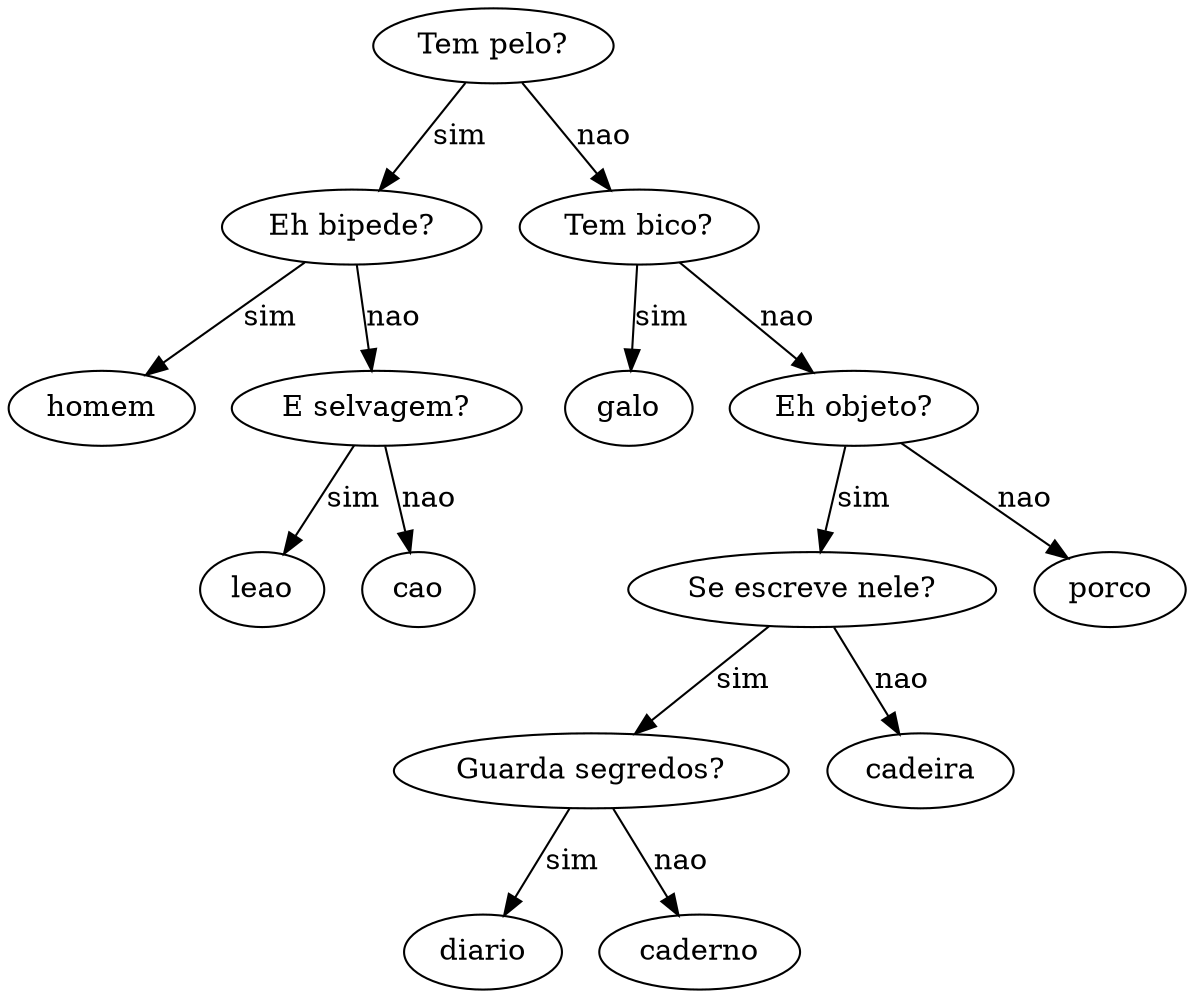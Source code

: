 digraph database
{
0[label="Tem pelo?"];
0->1[label="sim"];
0->6[label="nao"];
1[label="Eh bipede?"];
1->2[label="sim"];
1->3[label="nao"];
2[label="homem"];
3[label="E selvagem?"];
3->4[label="sim"];
3->5[label="nao"];
4[label="leao"];
5[label="cao"];
6[label="Tem bico?"];
6->7[label="sim"];
6->8[label="nao"];
7[label="galo"];
8[label="Eh objeto?"];
8->9[label="sim"];
8->12[label="nao"];
9[label="Se escreve nele?"];
9->13[label="sim"];
9->11[label="nao"];
13[label="Guarda segredos?"];
13->14[label="sim"];
13->10[label="nao"];
14[label="diario"];
10[label="caderno"];
11[label="cadeira"];
12[label="porco"];
}